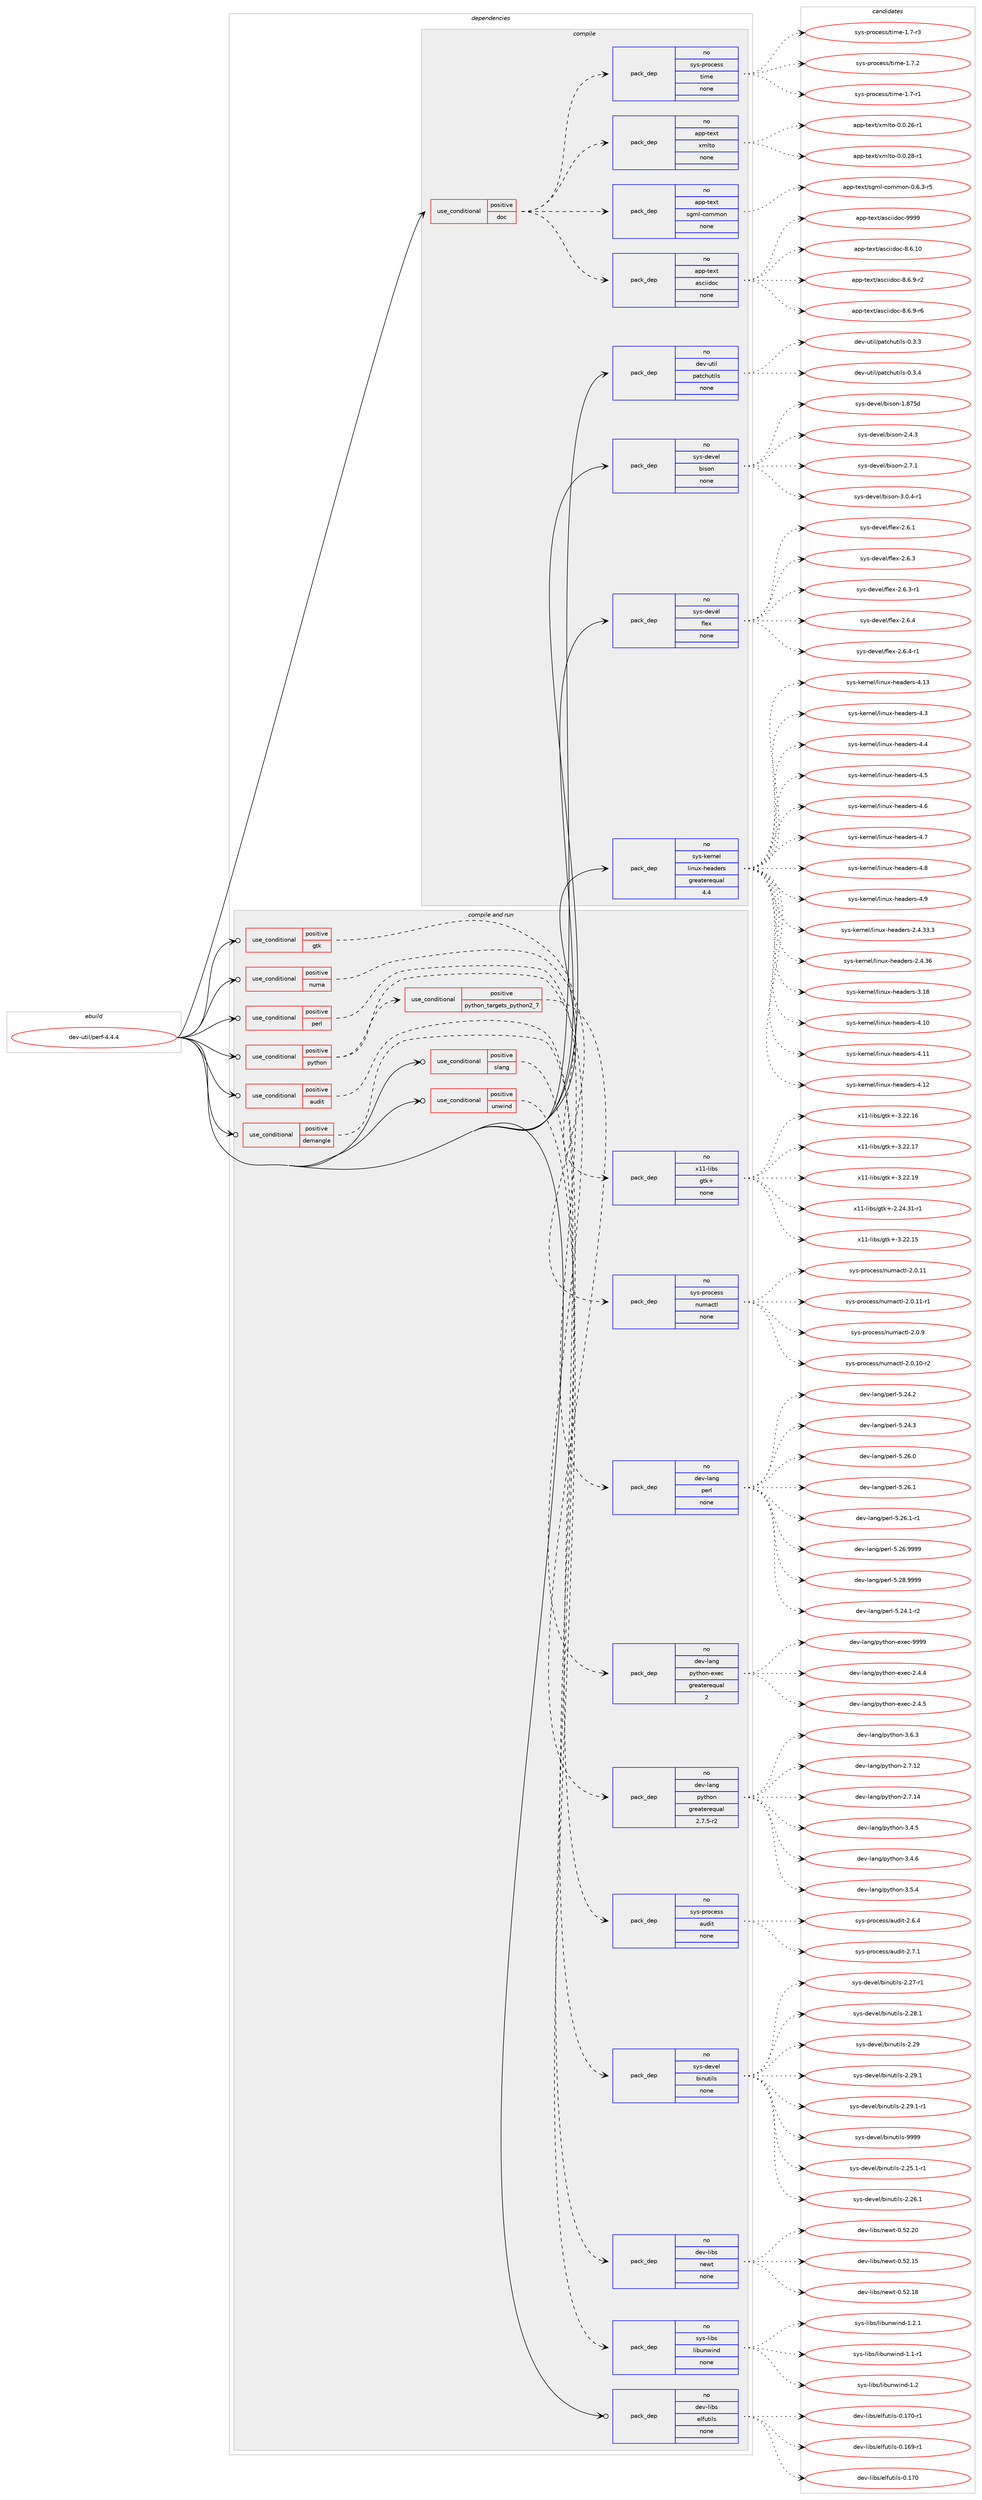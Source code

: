 digraph prolog {

# *************
# Graph options
# *************

newrank=true;
concentrate=true;
compound=true;
graph [rankdir=LR,fontname=Helvetica,fontsize=10,ranksep=1.5];#, ranksep=2.5, nodesep=0.2];
edge  [arrowhead=vee];
node  [fontname=Helvetica,fontsize=10];

# **********
# The ebuild
# **********

subgraph cluster_leftcol {
color=gray;
rank=same;
label=<<i>ebuild</i>>;
id [label="dev-util/perf-4.4.4", color=red, width=4, href="../dev-util/perf-4.4.4.svg"];
}

# ****************
# The dependencies
# ****************

subgraph cluster_midcol {
color=gray;
label=<<i>dependencies</i>>;
subgraph cluster_compile {
fillcolor="#eeeeee";
style=filled;
label=<<i>compile</i>>;
subgraph cond78598 {
dependency287883 [label=<<TABLE BORDER="0" CELLBORDER="1" CELLSPACING="0" CELLPADDING="4"><TR><TD ROWSPAN="3" CELLPADDING="10">use_conditional</TD></TR><TR><TD>positive</TD></TR><TR><TD>doc</TD></TR></TABLE>>, shape=none, color=red];
subgraph pack205011 {
dependency287884 [label=<<TABLE BORDER="0" CELLBORDER="1" CELLSPACING="0" CELLPADDING="4" WIDTH="220"><TR><TD ROWSPAN="6" CELLPADDING="30">pack_dep</TD></TR><TR><TD WIDTH="110">no</TD></TR><TR><TD>app-text</TD></TR><TR><TD>asciidoc</TD></TR><TR><TD>none</TD></TR><TR><TD></TD></TR></TABLE>>, shape=none, color=blue];
}
dependency287883:e -> dependency287884:w [weight=20,style="dashed",arrowhead="vee"];
subgraph pack205012 {
dependency287885 [label=<<TABLE BORDER="0" CELLBORDER="1" CELLSPACING="0" CELLPADDING="4" WIDTH="220"><TR><TD ROWSPAN="6" CELLPADDING="30">pack_dep</TD></TR><TR><TD WIDTH="110">no</TD></TR><TR><TD>app-text</TD></TR><TR><TD>sgml-common</TD></TR><TR><TD>none</TD></TR><TR><TD></TD></TR></TABLE>>, shape=none, color=blue];
}
dependency287883:e -> dependency287885:w [weight=20,style="dashed",arrowhead="vee"];
subgraph pack205013 {
dependency287886 [label=<<TABLE BORDER="0" CELLBORDER="1" CELLSPACING="0" CELLPADDING="4" WIDTH="220"><TR><TD ROWSPAN="6" CELLPADDING="30">pack_dep</TD></TR><TR><TD WIDTH="110">no</TD></TR><TR><TD>app-text</TD></TR><TR><TD>xmlto</TD></TR><TR><TD>none</TD></TR><TR><TD></TD></TR></TABLE>>, shape=none, color=blue];
}
dependency287883:e -> dependency287886:w [weight=20,style="dashed",arrowhead="vee"];
subgraph pack205014 {
dependency287887 [label=<<TABLE BORDER="0" CELLBORDER="1" CELLSPACING="0" CELLPADDING="4" WIDTH="220"><TR><TD ROWSPAN="6" CELLPADDING="30">pack_dep</TD></TR><TR><TD WIDTH="110">no</TD></TR><TR><TD>sys-process</TD></TR><TR><TD>time</TD></TR><TR><TD>none</TD></TR><TR><TD></TD></TR></TABLE>>, shape=none, color=blue];
}
dependency287883:e -> dependency287887:w [weight=20,style="dashed",arrowhead="vee"];
}
id:e -> dependency287883:w [weight=20,style="solid",arrowhead="vee"];
subgraph pack205015 {
dependency287888 [label=<<TABLE BORDER="0" CELLBORDER="1" CELLSPACING="0" CELLPADDING="4" WIDTH="220"><TR><TD ROWSPAN="6" CELLPADDING="30">pack_dep</TD></TR><TR><TD WIDTH="110">no</TD></TR><TR><TD>dev-util</TD></TR><TR><TD>patchutils</TD></TR><TR><TD>none</TD></TR><TR><TD></TD></TR></TABLE>>, shape=none, color=blue];
}
id:e -> dependency287888:w [weight=20,style="solid",arrowhead="vee"];
subgraph pack205016 {
dependency287889 [label=<<TABLE BORDER="0" CELLBORDER="1" CELLSPACING="0" CELLPADDING="4" WIDTH="220"><TR><TD ROWSPAN="6" CELLPADDING="30">pack_dep</TD></TR><TR><TD WIDTH="110">no</TD></TR><TR><TD>sys-devel</TD></TR><TR><TD>bison</TD></TR><TR><TD>none</TD></TR><TR><TD></TD></TR></TABLE>>, shape=none, color=blue];
}
id:e -> dependency287889:w [weight=20,style="solid",arrowhead="vee"];
subgraph pack205017 {
dependency287890 [label=<<TABLE BORDER="0" CELLBORDER="1" CELLSPACING="0" CELLPADDING="4" WIDTH="220"><TR><TD ROWSPAN="6" CELLPADDING="30">pack_dep</TD></TR><TR><TD WIDTH="110">no</TD></TR><TR><TD>sys-devel</TD></TR><TR><TD>flex</TD></TR><TR><TD>none</TD></TR><TR><TD></TD></TR></TABLE>>, shape=none, color=blue];
}
id:e -> dependency287890:w [weight=20,style="solid",arrowhead="vee"];
subgraph pack205018 {
dependency287891 [label=<<TABLE BORDER="0" CELLBORDER="1" CELLSPACING="0" CELLPADDING="4" WIDTH="220"><TR><TD ROWSPAN="6" CELLPADDING="30">pack_dep</TD></TR><TR><TD WIDTH="110">no</TD></TR><TR><TD>sys-kernel</TD></TR><TR><TD>linux-headers</TD></TR><TR><TD>greaterequal</TD></TR><TR><TD>4.4</TD></TR></TABLE>>, shape=none, color=blue];
}
id:e -> dependency287891:w [weight=20,style="solid",arrowhead="vee"];
}
subgraph cluster_compileandrun {
fillcolor="#eeeeee";
style=filled;
label=<<i>compile and run</i>>;
subgraph cond78599 {
dependency287892 [label=<<TABLE BORDER="0" CELLBORDER="1" CELLSPACING="0" CELLPADDING="4"><TR><TD ROWSPAN="3" CELLPADDING="10">use_conditional</TD></TR><TR><TD>positive</TD></TR><TR><TD>audit</TD></TR></TABLE>>, shape=none, color=red];
subgraph pack205019 {
dependency287893 [label=<<TABLE BORDER="0" CELLBORDER="1" CELLSPACING="0" CELLPADDING="4" WIDTH="220"><TR><TD ROWSPAN="6" CELLPADDING="30">pack_dep</TD></TR><TR><TD WIDTH="110">no</TD></TR><TR><TD>sys-process</TD></TR><TR><TD>audit</TD></TR><TR><TD>none</TD></TR><TR><TD></TD></TR></TABLE>>, shape=none, color=blue];
}
dependency287892:e -> dependency287893:w [weight=20,style="dashed",arrowhead="vee"];
}
id:e -> dependency287892:w [weight=20,style="solid",arrowhead="odotvee"];
subgraph cond78600 {
dependency287894 [label=<<TABLE BORDER="0" CELLBORDER="1" CELLSPACING="0" CELLPADDING="4"><TR><TD ROWSPAN="3" CELLPADDING="10">use_conditional</TD></TR><TR><TD>positive</TD></TR><TR><TD>demangle</TD></TR></TABLE>>, shape=none, color=red];
subgraph pack205020 {
dependency287895 [label=<<TABLE BORDER="0" CELLBORDER="1" CELLSPACING="0" CELLPADDING="4" WIDTH="220"><TR><TD ROWSPAN="6" CELLPADDING="30">pack_dep</TD></TR><TR><TD WIDTH="110">no</TD></TR><TR><TD>sys-devel</TD></TR><TR><TD>binutils</TD></TR><TR><TD>none</TD></TR><TR><TD></TD></TR></TABLE>>, shape=none, color=blue];
}
dependency287894:e -> dependency287895:w [weight=20,style="dashed",arrowhead="vee"];
}
id:e -> dependency287894:w [weight=20,style="solid",arrowhead="odotvee"];
subgraph cond78601 {
dependency287896 [label=<<TABLE BORDER="0" CELLBORDER="1" CELLSPACING="0" CELLPADDING="4"><TR><TD ROWSPAN="3" CELLPADDING="10">use_conditional</TD></TR><TR><TD>positive</TD></TR><TR><TD>gtk</TD></TR></TABLE>>, shape=none, color=red];
subgraph pack205021 {
dependency287897 [label=<<TABLE BORDER="0" CELLBORDER="1" CELLSPACING="0" CELLPADDING="4" WIDTH="220"><TR><TD ROWSPAN="6" CELLPADDING="30">pack_dep</TD></TR><TR><TD WIDTH="110">no</TD></TR><TR><TD>x11-libs</TD></TR><TR><TD>gtk+</TD></TR><TR><TD>none</TD></TR><TR><TD></TD></TR></TABLE>>, shape=none, color=blue];
}
dependency287896:e -> dependency287897:w [weight=20,style="dashed",arrowhead="vee"];
}
id:e -> dependency287896:w [weight=20,style="solid",arrowhead="odotvee"];
subgraph cond78602 {
dependency287898 [label=<<TABLE BORDER="0" CELLBORDER="1" CELLSPACING="0" CELLPADDING="4"><TR><TD ROWSPAN="3" CELLPADDING="10">use_conditional</TD></TR><TR><TD>positive</TD></TR><TR><TD>numa</TD></TR></TABLE>>, shape=none, color=red];
subgraph pack205022 {
dependency287899 [label=<<TABLE BORDER="0" CELLBORDER="1" CELLSPACING="0" CELLPADDING="4" WIDTH="220"><TR><TD ROWSPAN="6" CELLPADDING="30">pack_dep</TD></TR><TR><TD WIDTH="110">no</TD></TR><TR><TD>sys-process</TD></TR><TR><TD>numactl</TD></TR><TR><TD>none</TD></TR><TR><TD></TD></TR></TABLE>>, shape=none, color=blue];
}
dependency287898:e -> dependency287899:w [weight=20,style="dashed",arrowhead="vee"];
}
id:e -> dependency287898:w [weight=20,style="solid",arrowhead="odotvee"];
subgraph cond78603 {
dependency287900 [label=<<TABLE BORDER="0" CELLBORDER="1" CELLSPACING="0" CELLPADDING="4"><TR><TD ROWSPAN="3" CELLPADDING="10">use_conditional</TD></TR><TR><TD>positive</TD></TR><TR><TD>perl</TD></TR></TABLE>>, shape=none, color=red];
subgraph pack205023 {
dependency287901 [label=<<TABLE BORDER="0" CELLBORDER="1" CELLSPACING="0" CELLPADDING="4" WIDTH="220"><TR><TD ROWSPAN="6" CELLPADDING="30">pack_dep</TD></TR><TR><TD WIDTH="110">no</TD></TR><TR><TD>dev-lang</TD></TR><TR><TD>perl</TD></TR><TR><TD>none</TD></TR><TR><TD></TD></TR></TABLE>>, shape=none, color=blue];
}
dependency287900:e -> dependency287901:w [weight=20,style="dashed",arrowhead="vee"];
}
id:e -> dependency287900:w [weight=20,style="solid",arrowhead="odotvee"];
subgraph cond78604 {
dependency287902 [label=<<TABLE BORDER="0" CELLBORDER="1" CELLSPACING="0" CELLPADDING="4"><TR><TD ROWSPAN="3" CELLPADDING="10">use_conditional</TD></TR><TR><TD>positive</TD></TR><TR><TD>python</TD></TR></TABLE>>, shape=none, color=red];
subgraph cond78605 {
dependency287903 [label=<<TABLE BORDER="0" CELLBORDER="1" CELLSPACING="0" CELLPADDING="4"><TR><TD ROWSPAN="3" CELLPADDING="10">use_conditional</TD></TR><TR><TD>positive</TD></TR><TR><TD>python_targets_python2_7</TD></TR></TABLE>>, shape=none, color=red];
subgraph pack205024 {
dependency287904 [label=<<TABLE BORDER="0" CELLBORDER="1" CELLSPACING="0" CELLPADDING="4" WIDTH="220"><TR><TD ROWSPAN="6" CELLPADDING="30">pack_dep</TD></TR><TR><TD WIDTH="110">no</TD></TR><TR><TD>dev-lang</TD></TR><TR><TD>python</TD></TR><TR><TD>greaterequal</TD></TR><TR><TD>2.7.5-r2</TD></TR></TABLE>>, shape=none, color=blue];
}
dependency287903:e -> dependency287904:w [weight=20,style="dashed",arrowhead="vee"];
}
dependency287902:e -> dependency287903:w [weight=20,style="dashed",arrowhead="vee"];
subgraph pack205025 {
dependency287905 [label=<<TABLE BORDER="0" CELLBORDER="1" CELLSPACING="0" CELLPADDING="4" WIDTH="220"><TR><TD ROWSPAN="6" CELLPADDING="30">pack_dep</TD></TR><TR><TD WIDTH="110">no</TD></TR><TR><TD>dev-lang</TD></TR><TR><TD>python-exec</TD></TR><TR><TD>greaterequal</TD></TR><TR><TD>2</TD></TR></TABLE>>, shape=none, color=blue];
}
dependency287902:e -> dependency287905:w [weight=20,style="dashed",arrowhead="vee"];
}
id:e -> dependency287902:w [weight=20,style="solid",arrowhead="odotvee"];
subgraph cond78606 {
dependency287906 [label=<<TABLE BORDER="0" CELLBORDER="1" CELLSPACING="0" CELLPADDING="4"><TR><TD ROWSPAN="3" CELLPADDING="10">use_conditional</TD></TR><TR><TD>positive</TD></TR><TR><TD>slang</TD></TR></TABLE>>, shape=none, color=red];
subgraph pack205026 {
dependency287907 [label=<<TABLE BORDER="0" CELLBORDER="1" CELLSPACING="0" CELLPADDING="4" WIDTH="220"><TR><TD ROWSPAN="6" CELLPADDING="30">pack_dep</TD></TR><TR><TD WIDTH="110">no</TD></TR><TR><TD>dev-libs</TD></TR><TR><TD>newt</TD></TR><TR><TD>none</TD></TR><TR><TD></TD></TR></TABLE>>, shape=none, color=blue];
}
dependency287906:e -> dependency287907:w [weight=20,style="dashed",arrowhead="vee"];
}
id:e -> dependency287906:w [weight=20,style="solid",arrowhead="odotvee"];
subgraph cond78607 {
dependency287908 [label=<<TABLE BORDER="0" CELLBORDER="1" CELLSPACING="0" CELLPADDING="4"><TR><TD ROWSPAN="3" CELLPADDING="10">use_conditional</TD></TR><TR><TD>positive</TD></TR><TR><TD>unwind</TD></TR></TABLE>>, shape=none, color=red];
subgraph pack205027 {
dependency287909 [label=<<TABLE BORDER="0" CELLBORDER="1" CELLSPACING="0" CELLPADDING="4" WIDTH="220"><TR><TD ROWSPAN="6" CELLPADDING="30">pack_dep</TD></TR><TR><TD WIDTH="110">no</TD></TR><TR><TD>sys-libs</TD></TR><TR><TD>libunwind</TD></TR><TR><TD>none</TD></TR><TR><TD></TD></TR></TABLE>>, shape=none, color=blue];
}
dependency287908:e -> dependency287909:w [weight=20,style="dashed",arrowhead="vee"];
}
id:e -> dependency287908:w [weight=20,style="solid",arrowhead="odotvee"];
subgraph pack205028 {
dependency287910 [label=<<TABLE BORDER="0" CELLBORDER="1" CELLSPACING="0" CELLPADDING="4" WIDTH="220"><TR><TD ROWSPAN="6" CELLPADDING="30">pack_dep</TD></TR><TR><TD WIDTH="110">no</TD></TR><TR><TD>dev-libs</TD></TR><TR><TD>elfutils</TD></TR><TR><TD>none</TD></TR><TR><TD></TD></TR></TABLE>>, shape=none, color=blue];
}
id:e -> dependency287910:w [weight=20,style="solid",arrowhead="odotvee"];
}
subgraph cluster_run {
fillcolor="#eeeeee";
style=filled;
label=<<i>run</i>>;
}
}

# **************
# The candidates
# **************

subgraph cluster_choices {
rank=same;
color=gray;
label=<<i>candidates</i>>;

subgraph choice205011 {
color=black;
nodesep=1;
choice97112112451161011201164797115991051051001119945564654464948 [label="app-text/asciidoc-8.6.10", color=red, width=4,href="../app-text/asciidoc-8.6.10.svg"];
choice9711211245116101120116479711599105105100111994556465446574511450 [label="app-text/asciidoc-8.6.9-r2", color=red, width=4,href="../app-text/asciidoc-8.6.9-r2.svg"];
choice9711211245116101120116479711599105105100111994556465446574511454 [label="app-text/asciidoc-8.6.9-r6", color=red, width=4,href="../app-text/asciidoc-8.6.9-r6.svg"];
choice9711211245116101120116479711599105105100111994557575757 [label="app-text/asciidoc-9999", color=red, width=4,href="../app-text/asciidoc-9999.svg"];
dependency287884:e -> choice97112112451161011201164797115991051051001119945564654464948:w [style=dotted,weight="100"];
dependency287884:e -> choice9711211245116101120116479711599105105100111994556465446574511450:w [style=dotted,weight="100"];
dependency287884:e -> choice9711211245116101120116479711599105105100111994556465446574511454:w [style=dotted,weight="100"];
dependency287884:e -> choice9711211245116101120116479711599105105100111994557575757:w [style=dotted,weight="100"];
}
subgraph choice205012 {
color=black;
nodesep=1;
choice97112112451161011201164711510310910845991111091091111104548465446514511453 [label="app-text/sgml-common-0.6.3-r5", color=red, width=4,href="../app-text/sgml-common-0.6.3-r5.svg"];
dependency287885:e -> choice97112112451161011201164711510310910845991111091091111104548465446514511453:w [style=dotted,weight="100"];
}
subgraph choice205013 {
color=black;
nodesep=1;
choice971121124511610112011647120109108116111454846484650544511449 [label="app-text/xmlto-0.0.26-r1", color=red, width=4,href="../app-text/xmlto-0.0.26-r1.svg"];
choice971121124511610112011647120109108116111454846484650564511449 [label="app-text/xmlto-0.0.28-r1", color=red, width=4,href="../app-text/xmlto-0.0.28-r1.svg"];
dependency287886:e -> choice971121124511610112011647120109108116111454846484650544511449:w [style=dotted,weight="100"];
dependency287886:e -> choice971121124511610112011647120109108116111454846484650564511449:w [style=dotted,weight="100"];
}
subgraph choice205014 {
color=black;
nodesep=1;
choice115121115451121141119910111511547116105109101454946554511449 [label="sys-process/time-1.7-r1", color=red, width=4,href="../sys-process/time-1.7-r1.svg"];
choice115121115451121141119910111511547116105109101454946554511451 [label="sys-process/time-1.7-r3", color=red, width=4,href="../sys-process/time-1.7-r3.svg"];
choice115121115451121141119910111511547116105109101454946554650 [label="sys-process/time-1.7.2", color=red, width=4,href="../sys-process/time-1.7.2.svg"];
dependency287887:e -> choice115121115451121141119910111511547116105109101454946554511449:w [style=dotted,weight="100"];
dependency287887:e -> choice115121115451121141119910111511547116105109101454946554511451:w [style=dotted,weight="100"];
dependency287887:e -> choice115121115451121141119910111511547116105109101454946554650:w [style=dotted,weight="100"];
}
subgraph choice205015 {
color=black;
nodesep=1;
choice10010111845117116105108471129711699104117116105108115454846514651 [label="dev-util/patchutils-0.3.3", color=red, width=4,href="../dev-util/patchutils-0.3.3.svg"];
choice10010111845117116105108471129711699104117116105108115454846514652 [label="dev-util/patchutils-0.3.4", color=red, width=4,href="../dev-util/patchutils-0.3.4.svg"];
dependency287888:e -> choice10010111845117116105108471129711699104117116105108115454846514651:w [style=dotted,weight="100"];
dependency287888:e -> choice10010111845117116105108471129711699104117116105108115454846514652:w [style=dotted,weight="100"];
}
subgraph choice205016 {
color=black;
nodesep=1;
choice115121115451001011181011084798105115111110454946565553100 [label="sys-devel/bison-1.875d", color=red, width=4,href="../sys-devel/bison-1.875d.svg"];
choice115121115451001011181011084798105115111110455046524651 [label="sys-devel/bison-2.4.3", color=red, width=4,href="../sys-devel/bison-2.4.3.svg"];
choice115121115451001011181011084798105115111110455046554649 [label="sys-devel/bison-2.7.1", color=red, width=4,href="../sys-devel/bison-2.7.1.svg"];
choice1151211154510010111810110847981051151111104551464846524511449 [label="sys-devel/bison-3.0.4-r1", color=red, width=4,href="../sys-devel/bison-3.0.4-r1.svg"];
dependency287889:e -> choice115121115451001011181011084798105115111110454946565553100:w [style=dotted,weight="100"];
dependency287889:e -> choice115121115451001011181011084798105115111110455046524651:w [style=dotted,weight="100"];
dependency287889:e -> choice115121115451001011181011084798105115111110455046554649:w [style=dotted,weight="100"];
dependency287889:e -> choice1151211154510010111810110847981051151111104551464846524511449:w [style=dotted,weight="100"];
}
subgraph choice205017 {
color=black;
nodesep=1;
choice1151211154510010111810110847102108101120455046544649 [label="sys-devel/flex-2.6.1", color=red, width=4,href="../sys-devel/flex-2.6.1.svg"];
choice1151211154510010111810110847102108101120455046544651 [label="sys-devel/flex-2.6.3", color=red, width=4,href="../sys-devel/flex-2.6.3.svg"];
choice11512111545100101118101108471021081011204550465446514511449 [label="sys-devel/flex-2.6.3-r1", color=red, width=4,href="../sys-devel/flex-2.6.3-r1.svg"];
choice1151211154510010111810110847102108101120455046544652 [label="sys-devel/flex-2.6.4", color=red, width=4,href="../sys-devel/flex-2.6.4.svg"];
choice11512111545100101118101108471021081011204550465446524511449 [label="sys-devel/flex-2.6.4-r1", color=red, width=4,href="../sys-devel/flex-2.6.4-r1.svg"];
dependency287890:e -> choice1151211154510010111810110847102108101120455046544649:w [style=dotted,weight="100"];
dependency287890:e -> choice1151211154510010111810110847102108101120455046544651:w [style=dotted,weight="100"];
dependency287890:e -> choice11512111545100101118101108471021081011204550465446514511449:w [style=dotted,weight="100"];
dependency287890:e -> choice1151211154510010111810110847102108101120455046544652:w [style=dotted,weight="100"];
dependency287890:e -> choice11512111545100101118101108471021081011204550465446524511449:w [style=dotted,weight="100"];
}
subgraph choice205018 {
color=black;
nodesep=1;
choice11512111545107101114110101108471081051101171204510410197100101114115455046524651514651 [label="sys-kernel/linux-headers-2.4.33.3", color=red, width=4,href="../sys-kernel/linux-headers-2.4.33.3.svg"];
choice1151211154510710111411010110847108105110117120451041019710010111411545504652465154 [label="sys-kernel/linux-headers-2.4.36", color=red, width=4,href="../sys-kernel/linux-headers-2.4.36.svg"];
choice115121115451071011141101011084710810511011712045104101971001011141154551464956 [label="sys-kernel/linux-headers-3.18", color=red, width=4,href="../sys-kernel/linux-headers-3.18.svg"];
choice115121115451071011141101011084710810511011712045104101971001011141154552464948 [label="sys-kernel/linux-headers-4.10", color=red, width=4,href="../sys-kernel/linux-headers-4.10.svg"];
choice115121115451071011141101011084710810511011712045104101971001011141154552464949 [label="sys-kernel/linux-headers-4.11", color=red, width=4,href="../sys-kernel/linux-headers-4.11.svg"];
choice115121115451071011141101011084710810511011712045104101971001011141154552464950 [label="sys-kernel/linux-headers-4.12", color=red, width=4,href="../sys-kernel/linux-headers-4.12.svg"];
choice115121115451071011141101011084710810511011712045104101971001011141154552464951 [label="sys-kernel/linux-headers-4.13", color=red, width=4,href="../sys-kernel/linux-headers-4.13.svg"];
choice1151211154510710111411010110847108105110117120451041019710010111411545524651 [label="sys-kernel/linux-headers-4.3", color=red, width=4,href="../sys-kernel/linux-headers-4.3.svg"];
choice1151211154510710111411010110847108105110117120451041019710010111411545524652 [label="sys-kernel/linux-headers-4.4", color=red, width=4,href="../sys-kernel/linux-headers-4.4.svg"];
choice1151211154510710111411010110847108105110117120451041019710010111411545524653 [label="sys-kernel/linux-headers-4.5", color=red, width=4,href="../sys-kernel/linux-headers-4.5.svg"];
choice1151211154510710111411010110847108105110117120451041019710010111411545524654 [label="sys-kernel/linux-headers-4.6", color=red, width=4,href="../sys-kernel/linux-headers-4.6.svg"];
choice1151211154510710111411010110847108105110117120451041019710010111411545524655 [label="sys-kernel/linux-headers-4.7", color=red, width=4,href="../sys-kernel/linux-headers-4.7.svg"];
choice1151211154510710111411010110847108105110117120451041019710010111411545524656 [label="sys-kernel/linux-headers-4.8", color=red, width=4,href="../sys-kernel/linux-headers-4.8.svg"];
choice1151211154510710111411010110847108105110117120451041019710010111411545524657 [label="sys-kernel/linux-headers-4.9", color=red, width=4,href="../sys-kernel/linux-headers-4.9.svg"];
dependency287891:e -> choice11512111545107101114110101108471081051101171204510410197100101114115455046524651514651:w [style=dotted,weight="100"];
dependency287891:e -> choice1151211154510710111411010110847108105110117120451041019710010111411545504652465154:w [style=dotted,weight="100"];
dependency287891:e -> choice115121115451071011141101011084710810511011712045104101971001011141154551464956:w [style=dotted,weight="100"];
dependency287891:e -> choice115121115451071011141101011084710810511011712045104101971001011141154552464948:w [style=dotted,weight="100"];
dependency287891:e -> choice115121115451071011141101011084710810511011712045104101971001011141154552464949:w [style=dotted,weight="100"];
dependency287891:e -> choice115121115451071011141101011084710810511011712045104101971001011141154552464950:w [style=dotted,weight="100"];
dependency287891:e -> choice115121115451071011141101011084710810511011712045104101971001011141154552464951:w [style=dotted,weight="100"];
dependency287891:e -> choice1151211154510710111411010110847108105110117120451041019710010111411545524651:w [style=dotted,weight="100"];
dependency287891:e -> choice1151211154510710111411010110847108105110117120451041019710010111411545524652:w [style=dotted,weight="100"];
dependency287891:e -> choice1151211154510710111411010110847108105110117120451041019710010111411545524653:w [style=dotted,weight="100"];
dependency287891:e -> choice1151211154510710111411010110847108105110117120451041019710010111411545524654:w [style=dotted,weight="100"];
dependency287891:e -> choice1151211154510710111411010110847108105110117120451041019710010111411545524655:w [style=dotted,weight="100"];
dependency287891:e -> choice1151211154510710111411010110847108105110117120451041019710010111411545524656:w [style=dotted,weight="100"];
dependency287891:e -> choice1151211154510710111411010110847108105110117120451041019710010111411545524657:w [style=dotted,weight="100"];
}
subgraph choice205019 {
color=black;
nodesep=1;
choice11512111545112114111991011151154797117100105116455046544652 [label="sys-process/audit-2.6.4", color=red, width=4,href="../sys-process/audit-2.6.4.svg"];
choice11512111545112114111991011151154797117100105116455046554649 [label="sys-process/audit-2.7.1", color=red, width=4,href="../sys-process/audit-2.7.1.svg"];
dependency287893:e -> choice11512111545112114111991011151154797117100105116455046544652:w [style=dotted,weight="100"];
dependency287893:e -> choice11512111545112114111991011151154797117100105116455046554649:w [style=dotted,weight="100"];
}
subgraph choice205020 {
color=black;
nodesep=1;
choice115121115451001011181011084798105110117116105108115455046505346494511449 [label="sys-devel/binutils-2.25.1-r1", color=red, width=4,href="../sys-devel/binutils-2.25.1-r1.svg"];
choice11512111545100101118101108479810511011711610510811545504650544649 [label="sys-devel/binutils-2.26.1", color=red, width=4,href="../sys-devel/binutils-2.26.1.svg"];
choice11512111545100101118101108479810511011711610510811545504650554511449 [label="sys-devel/binutils-2.27-r1", color=red, width=4,href="../sys-devel/binutils-2.27-r1.svg"];
choice11512111545100101118101108479810511011711610510811545504650564649 [label="sys-devel/binutils-2.28.1", color=red, width=4,href="../sys-devel/binutils-2.28.1.svg"];
choice1151211154510010111810110847981051101171161051081154550465057 [label="sys-devel/binutils-2.29", color=red, width=4,href="../sys-devel/binutils-2.29.svg"];
choice11512111545100101118101108479810511011711610510811545504650574649 [label="sys-devel/binutils-2.29.1", color=red, width=4,href="../sys-devel/binutils-2.29.1.svg"];
choice115121115451001011181011084798105110117116105108115455046505746494511449 [label="sys-devel/binutils-2.29.1-r1", color=red, width=4,href="../sys-devel/binutils-2.29.1-r1.svg"];
choice1151211154510010111810110847981051101171161051081154557575757 [label="sys-devel/binutils-9999", color=red, width=4,href="../sys-devel/binutils-9999.svg"];
dependency287895:e -> choice115121115451001011181011084798105110117116105108115455046505346494511449:w [style=dotted,weight="100"];
dependency287895:e -> choice11512111545100101118101108479810511011711610510811545504650544649:w [style=dotted,weight="100"];
dependency287895:e -> choice11512111545100101118101108479810511011711610510811545504650554511449:w [style=dotted,weight="100"];
dependency287895:e -> choice11512111545100101118101108479810511011711610510811545504650564649:w [style=dotted,weight="100"];
dependency287895:e -> choice1151211154510010111810110847981051101171161051081154550465057:w [style=dotted,weight="100"];
dependency287895:e -> choice11512111545100101118101108479810511011711610510811545504650574649:w [style=dotted,weight="100"];
dependency287895:e -> choice115121115451001011181011084798105110117116105108115455046505746494511449:w [style=dotted,weight="100"];
dependency287895:e -> choice1151211154510010111810110847981051101171161051081154557575757:w [style=dotted,weight="100"];
}
subgraph choice205021 {
color=black;
nodesep=1;
choice12049494510810598115471031161074345504650524651494511449 [label="x11-libs/gtk+-2.24.31-r1", color=red, width=4,href="../x11-libs/gtk+-2.24.31-r1.svg"];
choice1204949451081059811547103116107434551465050464953 [label="x11-libs/gtk+-3.22.15", color=red, width=4,href="../x11-libs/gtk+-3.22.15.svg"];
choice1204949451081059811547103116107434551465050464954 [label="x11-libs/gtk+-3.22.16", color=red, width=4,href="../x11-libs/gtk+-3.22.16.svg"];
choice1204949451081059811547103116107434551465050464955 [label="x11-libs/gtk+-3.22.17", color=red, width=4,href="../x11-libs/gtk+-3.22.17.svg"];
choice1204949451081059811547103116107434551465050464957 [label="x11-libs/gtk+-3.22.19", color=red, width=4,href="../x11-libs/gtk+-3.22.19.svg"];
dependency287897:e -> choice12049494510810598115471031161074345504650524651494511449:w [style=dotted,weight="100"];
dependency287897:e -> choice1204949451081059811547103116107434551465050464953:w [style=dotted,weight="100"];
dependency287897:e -> choice1204949451081059811547103116107434551465050464954:w [style=dotted,weight="100"];
dependency287897:e -> choice1204949451081059811547103116107434551465050464955:w [style=dotted,weight="100"];
dependency287897:e -> choice1204949451081059811547103116107434551465050464957:w [style=dotted,weight="100"];
}
subgraph choice205022 {
color=black;
nodesep=1;
choice1151211154511211411199101115115471101171099799116108455046484649484511450 [label="sys-process/numactl-2.0.10-r2", color=red, width=4,href="../sys-process/numactl-2.0.10-r2.svg"];
choice115121115451121141119910111511547110117109979911610845504648464949 [label="sys-process/numactl-2.0.11", color=red, width=4,href="../sys-process/numactl-2.0.11.svg"];
choice1151211154511211411199101115115471101171099799116108455046484649494511449 [label="sys-process/numactl-2.0.11-r1", color=red, width=4,href="../sys-process/numactl-2.0.11-r1.svg"];
choice1151211154511211411199101115115471101171099799116108455046484657 [label="sys-process/numactl-2.0.9", color=red, width=4,href="../sys-process/numactl-2.0.9.svg"];
dependency287899:e -> choice1151211154511211411199101115115471101171099799116108455046484649484511450:w [style=dotted,weight="100"];
dependency287899:e -> choice115121115451121141119910111511547110117109979911610845504648464949:w [style=dotted,weight="100"];
dependency287899:e -> choice1151211154511211411199101115115471101171099799116108455046484649494511449:w [style=dotted,weight="100"];
dependency287899:e -> choice1151211154511211411199101115115471101171099799116108455046484657:w [style=dotted,weight="100"];
}
subgraph choice205023 {
color=black;
nodesep=1;
choice100101118451089711010347112101114108455346505246494511450 [label="dev-lang/perl-5.24.1-r2", color=red, width=4,href="../dev-lang/perl-5.24.1-r2.svg"];
choice10010111845108971101034711210111410845534650524650 [label="dev-lang/perl-5.24.2", color=red, width=4,href="../dev-lang/perl-5.24.2.svg"];
choice10010111845108971101034711210111410845534650524651 [label="dev-lang/perl-5.24.3", color=red, width=4,href="../dev-lang/perl-5.24.3.svg"];
choice10010111845108971101034711210111410845534650544648 [label="dev-lang/perl-5.26.0", color=red, width=4,href="../dev-lang/perl-5.26.0.svg"];
choice10010111845108971101034711210111410845534650544649 [label="dev-lang/perl-5.26.1", color=red, width=4,href="../dev-lang/perl-5.26.1.svg"];
choice100101118451089711010347112101114108455346505446494511449 [label="dev-lang/perl-5.26.1-r1", color=red, width=4,href="../dev-lang/perl-5.26.1-r1.svg"];
choice10010111845108971101034711210111410845534650544657575757 [label="dev-lang/perl-5.26.9999", color=red, width=4,href="../dev-lang/perl-5.26.9999.svg"];
choice10010111845108971101034711210111410845534650564657575757 [label="dev-lang/perl-5.28.9999", color=red, width=4,href="../dev-lang/perl-5.28.9999.svg"];
dependency287901:e -> choice100101118451089711010347112101114108455346505246494511450:w [style=dotted,weight="100"];
dependency287901:e -> choice10010111845108971101034711210111410845534650524650:w [style=dotted,weight="100"];
dependency287901:e -> choice10010111845108971101034711210111410845534650524651:w [style=dotted,weight="100"];
dependency287901:e -> choice10010111845108971101034711210111410845534650544648:w [style=dotted,weight="100"];
dependency287901:e -> choice10010111845108971101034711210111410845534650544649:w [style=dotted,weight="100"];
dependency287901:e -> choice100101118451089711010347112101114108455346505446494511449:w [style=dotted,weight="100"];
dependency287901:e -> choice10010111845108971101034711210111410845534650544657575757:w [style=dotted,weight="100"];
dependency287901:e -> choice10010111845108971101034711210111410845534650564657575757:w [style=dotted,weight="100"];
}
subgraph choice205024 {
color=black;
nodesep=1;
choice10010111845108971101034711212111610411111045504655464950 [label="dev-lang/python-2.7.12", color=red, width=4,href="../dev-lang/python-2.7.12.svg"];
choice10010111845108971101034711212111610411111045504655464952 [label="dev-lang/python-2.7.14", color=red, width=4,href="../dev-lang/python-2.7.14.svg"];
choice100101118451089711010347112121116104111110455146524653 [label="dev-lang/python-3.4.5", color=red, width=4,href="../dev-lang/python-3.4.5.svg"];
choice100101118451089711010347112121116104111110455146524654 [label="dev-lang/python-3.4.6", color=red, width=4,href="../dev-lang/python-3.4.6.svg"];
choice100101118451089711010347112121116104111110455146534652 [label="dev-lang/python-3.5.4", color=red, width=4,href="../dev-lang/python-3.5.4.svg"];
choice100101118451089711010347112121116104111110455146544651 [label="dev-lang/python-3.6.3", color=red, width=4,href="../dev-lang/python-3.6.3.svg"];
dependency287904:e -> choice10010111845108971101034711212111610411111045504655464950:w [style=dotted,weight="100"];
dependency287904:e -> choice10010111845108971101034711212111610411111045504655464952:w [style=dotted,weight="100"];
dependency287904:e -> choice100101118451089711010347112121116104111110455146524653:w [style=dotted,weight="100"];
dependency287904:e -> choice100101118451089711010347112121116104111110455146524654:w [style=dotted,weight="100"];
dependency287904:e -> choice100101118451089711010347112121116104111110455146534652:w [style=dotted,weight="100"];
dependency287904:e -> choice100101118451089711010347112121116104111110455146544651:w [style=dotted,weight="100"];
}
subgraph choice205025 {
color=black;
nodesep=1;
choice1001011184510897110103471121211161041111104510112010199455046524652 [label="dev-lang/python-exec-2.4.4", color=red, width=4,href="../dev-lang/python-exec-2.4.4.svg"];
choice1001011184510897110103471121211161041111104510112010199455046524653 [label="dev-lang/python-exec-2.4.5", color=red, width=4,href="../dev-lang/python-exec-2.4.5.svg"];
choice10010111845108971101034711212111610411111045101120101994557575757 [label="dev-lang/python-exec-9999", color=red, width=4,href="../dev-lang/python-exec-9999.svg"];
dependency287905:e -> choice1001011184510897110103471121211161041111104510112010199455046524652:w [style=dotted,weight="100"];
dependency287905:e -> choice1001011184510897110103471121211161041111104510112010199455046524653:w [style=dotted,weight="100"];
dependency287905:e -> choice10010111845108971101034711212111610411111045101120101994557575757:w [style=dotted,weight="100"];
}
subgraph choice205026 {
color=black;
nodesep=1;
choice1001011184510810598115471101011191164548465350464953 [label="dev-libs/newt-0.52.15", color=red, width=4,href="../dev-libs/newt-0.52.15.svg"];
choice1001011184510810598115471101011191164548465350464956 [label="dev-libs/newt-0.52.18", color=red, width=4,href="../dev-libs/newt-0.52.18.svg"];
choice1001011184510810598115471101011191164548465350465048 [label="dev-libs/newt-0.52.20", color=red, width=4,href="../dev-libs/newt-0.52.20.svg"];
dependency287907:e -> choice1001011184510810598115471101011191164548465350464953:w [style=dotted,weight="100"];
dependency287907:e -> choice1001011184510810598115471101011191164548465350464956:w [style=dotted,weight="100"];
dependency287907:e -> choice1001011184510810598115471101011191164548465350465048:w [style=dotted,weight="100"];
}
subgraph choice205027 {
color=black;
nodesep=1;
choice11512111545108105981154710810598117110119105110100454946494511449 [label="sys-libs/libunwind-1.1-r1", color=red, width=4,href="../sys-libs/libunwind-1.1-r1.svg"];
choice1151211154510810598115471081059811711011910511010045494650 [label="sys-libs/libunwind-1.2", color=red, width=4,href="../sys-libs/libunwind-1.2.svg"];
choice11512111545108105981154710810598117110119105110100454946504649 [label="sys-libs/libunwind-1.2.1", color=red, width=4,href="../sys-libs/libunwind-1.2.1.svg"];
dependency287909:e -> choice11512111545108105981154710810598117110119105110100454946494511449:w [style=dotted,weight="100"];
dependency287909:e -> choice1151211154510810598115471081059811711011910511010045494650:w [style=dotted,weight="100"];
dependency287909:e -> choice11512111545108105981154710810598117110119105110100454946504649:w [style=dotted,weight="100"];
}
subgraph choice205028 {
color=black;
nodesep=1;
choice1001011184510810598115471011081021171161051081154548464954574511449 [label="dev-libs/elfutils-0.169-r1", color=red, width=4,href="../dev-libs/elfutils-0.169-r1.svg"];
choice100101118451081059811547101108102117116105108115454846495548 [label="dev-libs/elfutils-0.170", color=red, width=4,href="../dev-libs/elfutils-0.170.svg"];
choice1001011184510810598115471011081021171161051081154548464955484511449 [label="dev-libs/elfutils-0.170-r1", color=red, width=4,href="../dev-libs/elfutils-0.170-r1.svg"];
dependency287910:e -> choice1001011184510810598115471011081021171161051081154548464954574511449:w [style=dotted,weight="100"];
dependency287910:e -> choice100101118451081059811547101108102117116105108115454846495548:w [style=dotted,weight="100"];
dependency287910:e -> choice1001011184510810598115471011081021171161051081154548464955484511449:w [style=dotted,weight="100"];
}
}

}
